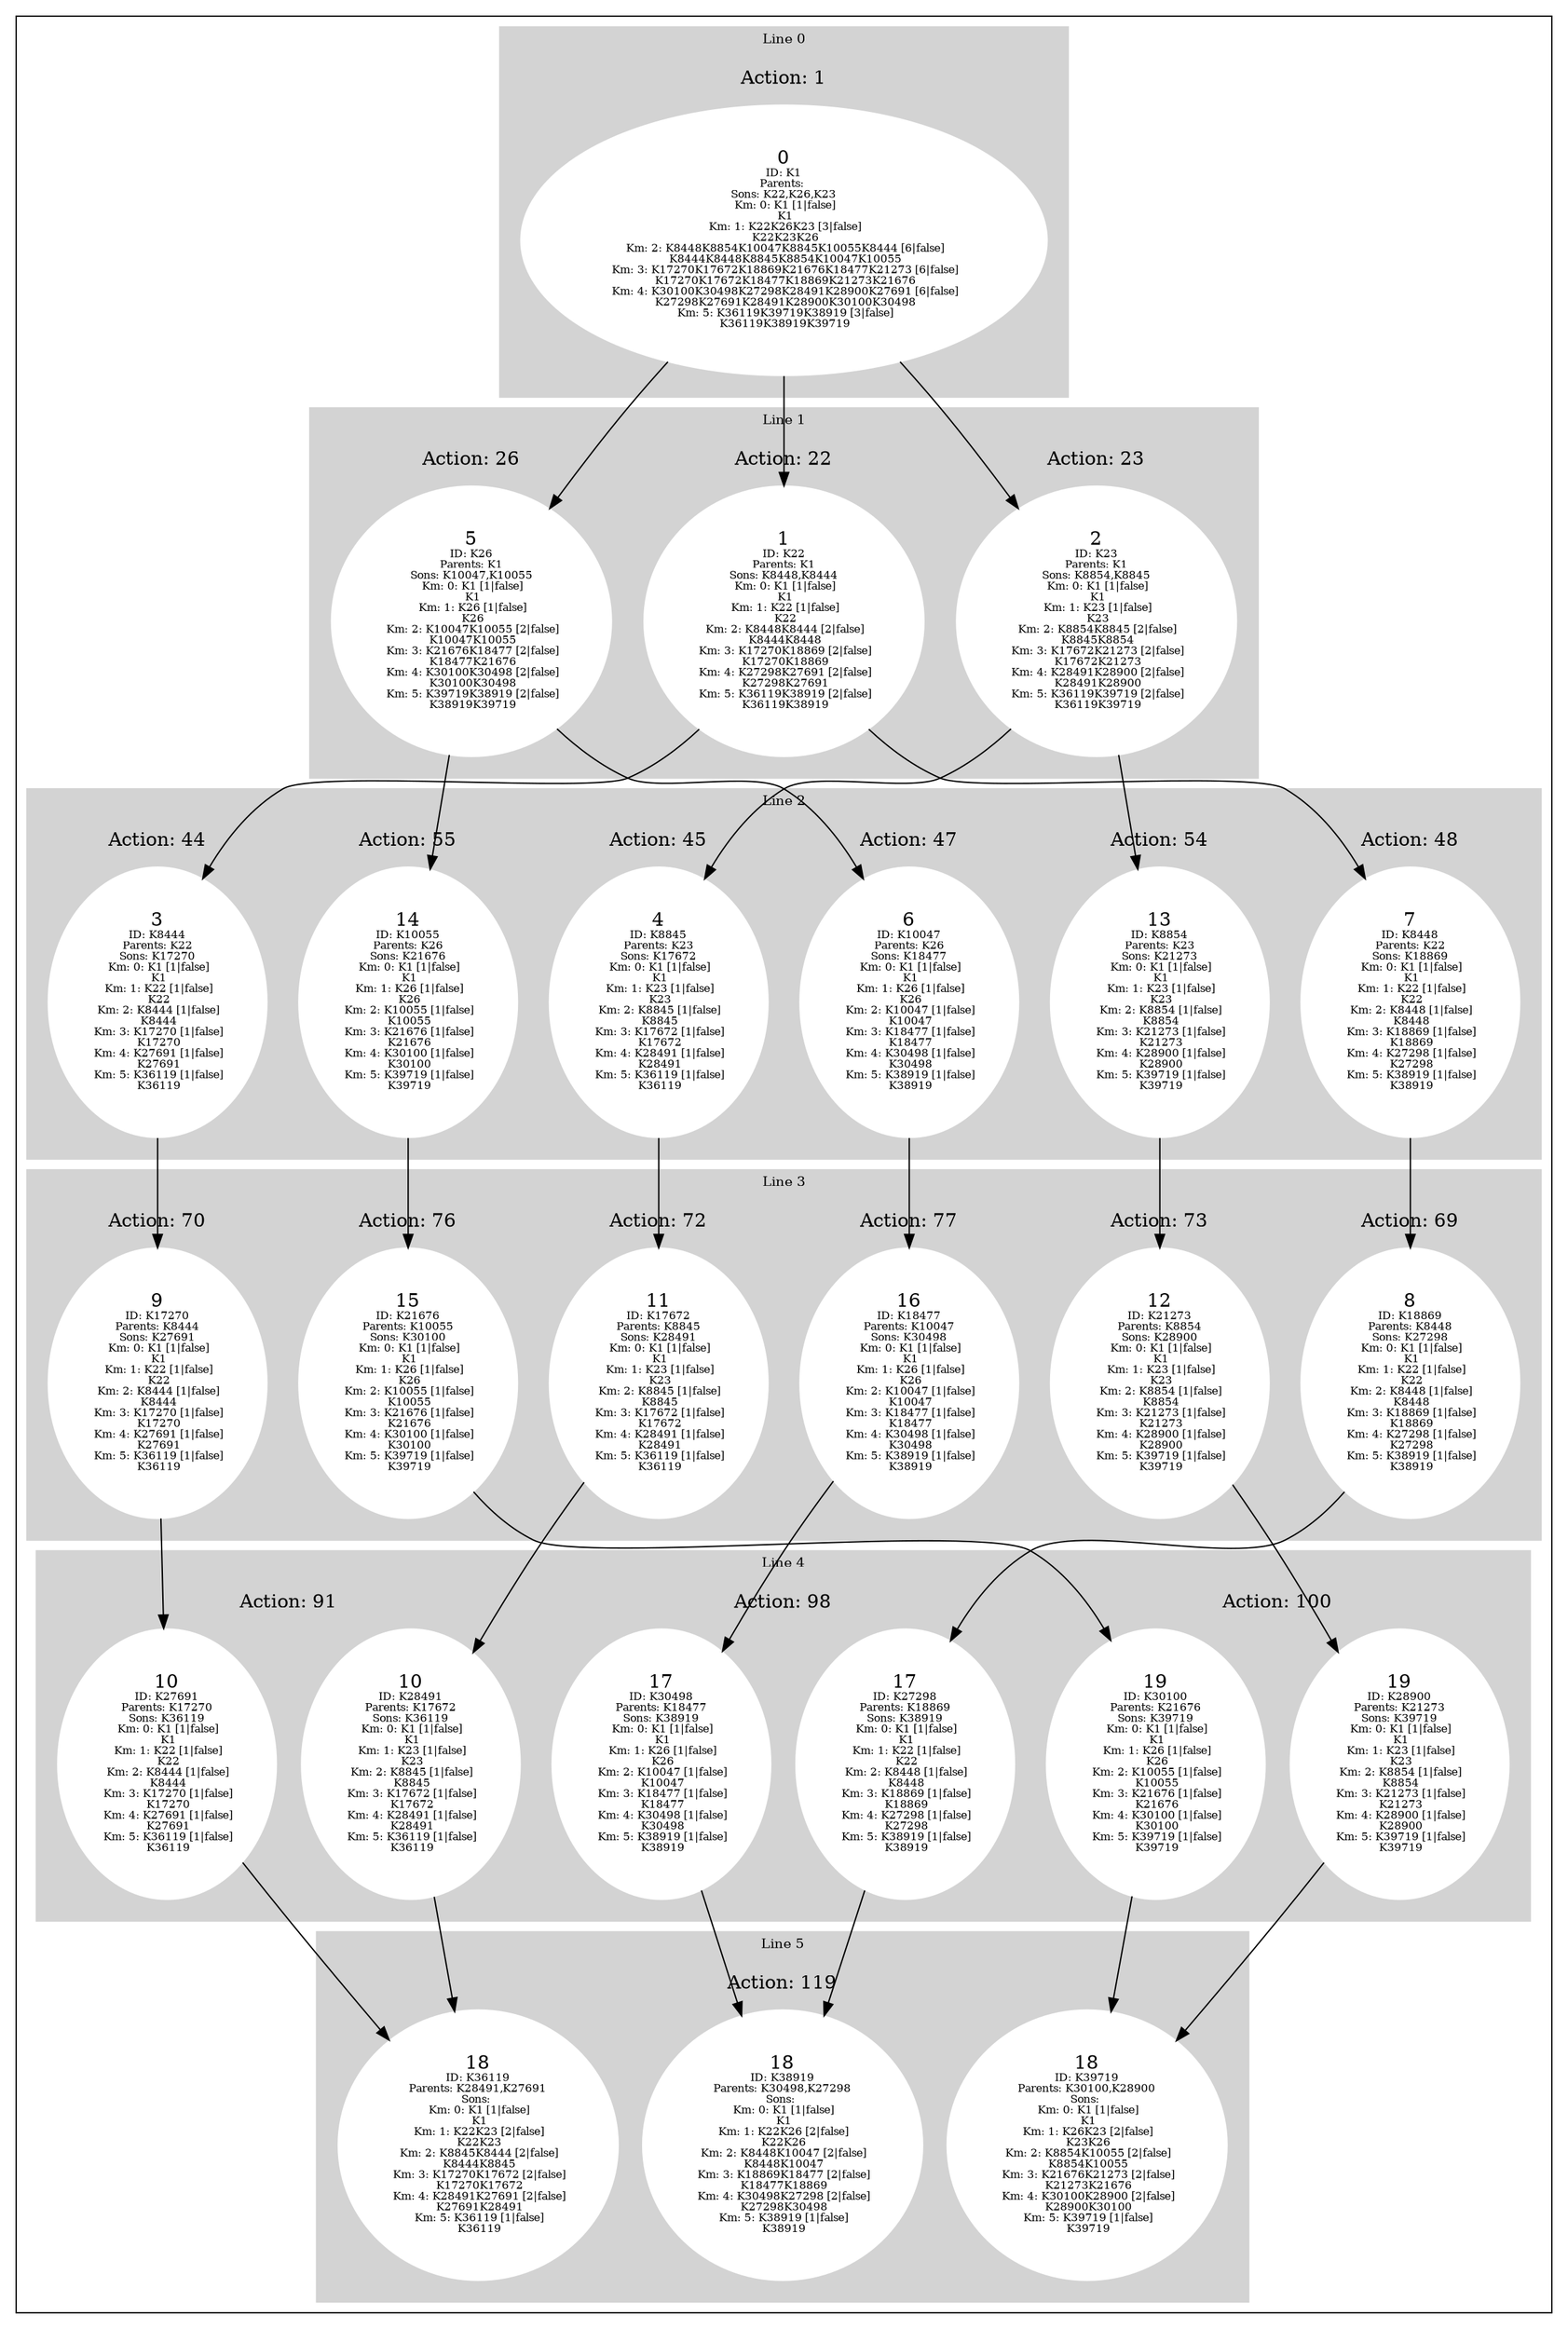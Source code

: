 digraph G {
subgraph cluster_info {
        subgraph cluster_0 {
        style=filled;
        color=lightgrey;
        node [style=filled,color=white];
        subgraph cluster_act_1 {
label = "Action: 1"step_K1 [label=<0<BR /><FONT POINT-SIZE="8">ID: K1</FONT><BR /><FONT POINT-SIZE="8">Parents: </FONT><BR /><FONT POINT-SIZE="8">Sons: K22,K26,K23</FONT><BR /><FONT POINT-SIZE="8"> Km: 0: K1 [1|false]<BR /> K1</FONT><BR /><FONT POINT-SIZE="8"> Km: 1: K22K26K23 [3|false]<BR /> K22K23K26</FONT><BR /><FONT POINT-SIZE="8"> Km: 2: K8448K8854K10047K8845K10055K8444 [6|false]<BR /> K8444K8448K8845K8854K10047K10055</FONT><BR /><FONT POINT-SIZE="8"> Km: 3: K17270K17672K18869K21676K18477K21273 [6|false]<BR /> K17270K17672K18477K18869K21273K21676</FONT><BR /><FONT POINT-SIZE="8"> Km: 4: K30100K30498K27298K28491K28900K27691 [6|false]<BR /> K27298K27691K28491K28900K30100K30498</FONT><BR /><FONT POINT-SIZE="8"> Km: 5: K36119K39719K38919 [3|false]<BR /> K36119K38919K39719</FONT>>]
}

        fontsize="10"
        label = "Line 0";
        }

        subgraph cluster_4 {
        style=filled;
        color=lightgrey;
        node [style=filled,color=white];
        subgraph cluster_act_100 {
label = "Action: 100"step_K30100 [label=<19<BR /><FONT POINT-SIZE="8">ID: K30100</FONT><BR /><FONT POINT-SIZE="8">Parents: K21676</FONT><BR /><FONT POINT-SIZE="8">Sons: K39719</FONT><BR /><FONT POINT-SIZE="8"> Km: 0: K1 [1|false]<BR /> K1</FONT><BR /><FONT POINT-SIZE="8"> Km: 1: K26 [1|false]<BR /> K26</FONT><BR /><FONT POINT-SIZE="8"> Km: 2: K10055 [1|false]<BR /> K10055</FONT><BR /><FONT POINT-SIZE="8"> Km: 3: K21676 [1|false]<BR /> K21676</FONT><BR /><FONT POINT-SIZE="8"> Km: 4: K30100 [1|false]<BR /> K30100</FONT><BR /><FONT POINT-SIZE="8"> Km: 5: K39719 [1|false]<BR /> K39719</FONT>>]
step_K28900 [label=<19<BR /><FONT POINT-SIZE="8">ID: K28900</FONT><BR /><FONT POINT-SIZE="8">Parents: K21273</FONT><BR /><FONT POINT-SIZE="8">Sons: K39719</FONT><BR /><FONT POINT-SIZE="8"> Km: 0: K1 [1|false]<BR /> K1</FONT><BR /><FONT POINT-SIZE="8"> Km: 1: K23 [1|false]<BR /> K23</FONT><BR /><FONT POINT-SIZE="8"> Km: 2: K8854 [1|false]<BR /> K8854</FONT><BR /><FONT POINT-SIZE="8"> Km: 3: K21273 [1|false]<BR /> K21273</FONT><BR /><FONT POINT-SIZE="8"> Km: 4: K28900 [1|false]<BR /> K28900</FONT><BR /><FONT POINT-SIZE="8"> Km: 5: K39719 [1|false]<BR /> K39719</FONT>>]
}
subgraph cluster_act_98 {
label = "Action: 98"step_K30498 [label=<17<BR /><FONT POINT-SIZE="8">ID: K30498</FONT><BR /><FONT POINT-SIZE="8">Parents: K18477</FONT><BR /><FONT POINT-SIZE="8">Sons: K38919</FONT><BR /><FONT POINT-SIZE="8"> Km: 0: K1 [1|false]<BR /> K1</FONT><BR /><FONT POINT-SIZE="8"> Km: 1: K26 [1|false]<BR /> K26</FONT><BR /><FONT POINT-SIZE="8"> Km: 2: K10047 [1|false]<BR /> K10047</FONT><BR /><FONT POINT-SIZE="8"> Km: 3: K18477 [1|false]<BR /> K18477</FONT><BR /><FONT POINT-SIZE="8"> Km: 4: K30498 [1|false]<BR /> K30498</FONT><BR /><FONT POINT-SIZE="8"> Km: 5: K38919 [1|false]<BR /> K38919</FONT>>]
step_K27298 [label=<17<BR /><FONT POINT-SIZE="8">ID: K27298</FONT><BR /><FONT POINT-SIZE="8">Parents: K18869</FONT><BR /><FONT POINT-SIZE="8">Sons: K38919</FONT><BR /><FONT POINT-SIZE="8"> Km: 0: K1 [1|false]<BR /> K1</FONT><BR /><FONT POINT-SIZE="8"> Km: 1: K22 [1|false]<BR /> K22</FONT><BR /><FONT POINT-SIZE="8"> Km: 2: K8448 [1|false]<BR /> K8448</FONT><BR /><FONT POINT-SIZE="8"> Km: 3: K18869 [1|false]<BR /> K18869</FONT><BR /><FONT POINT-SIZE="8"> Km: 4: K27298 [1|false]<BR /> K27298</FONT><BR /><FONT POINT-SIZE="8"> Km: 5: K38919 [1|false]<BR /> K38919</FONT>>]
}
subgraph cluster_act_98 {
label = "Action: 98"step_K30498 [label=<17<BR /><FONT POINT-SIZE="8">ID: K30498</FONT><BR /><FONT POINT-SIZE="8">Parents: K18477</FONT><BR /><FONT POINT-SIZE="8">Sons: K38919</FONT><BR /><FONT POINT-SIZE="8"> Km: 0: K1 [1|false]<BR /> K1</FONT><BR /><FONT POINT-SIZE="8"> Km: 1: K26 [1|false]<BR /> K26</FONT><BR /><FONT POINT-SIZE="8"> Km: 2: K10047 [1|false]<BR /> K10047</FONT><BR /><FONT POINT-SIZE="8"> Km: 3: K18477 [1|false]<BR /> K18477</FONT><BR /><FONT POINT-SIZE="8"> Km: 4: K30498 [1|false]<BR /> K30498</FONT><BR /><FONT POINT-SIZE="8"> Km: 5: K38919 [1|false]<BR /> K38919</FONT>>]
step_K27298 [label=<17<BR /><FONT POINT-SIZE="8">ID: K27298</FONT><BR /><FONT POINT-SIZE="8">Parents: K18869</FONT><BR /><FONT POINT-SIZE="8">Sons: K38919</FONT><BR /><FONT POINT-SIZE="8"> Km: 0: K1 [1|false]<BR /> K1</FONT><BR /><FONT POINT-SIZE="8"> Km: 1: K22 [1|false]<BR /> K22</FONT><BR /><FONT POINT-SIZE="8"> Km: 2: K8448 [1|false]<BR /> K8448</FONT><BR /><FONT POINT-SIZE="8"> Km: 3: K18869 [1|false]<BR /> K18869</FONT><BR /><FONT POINT-SIZE="8"> Km: 4: K27298 [1|false]<BR /> K27298</FONT><BR /><FONT POINT-SIZE="8"> Km: 5: K38919 [1|false]<BR /> K38919</FONT>>]
}
subgraph cluster_act_91 {
label = "Action: 91"step_K28491 [label=<10<BR /><FONT POINT-SIZE="8">ID: K28491</FONT><BR /><FONT POINT-SIZE="8">Parents: K17672</FONT><BR /><FONT POINT-SIZE="8">Sons: K36119</FONT><BR /><FONT POINT-SIZE="8"> Km: 0: K1 [1|false]<BR /> K1</FONT><BR /><FONT POINT-SIZE="8"> Km: 1: K23 [1|false]<BR /> K23</FONT><BR /><FONT POINT-SIZE="8"> Km: 2: K8845 [1|false]<BR /> K8845</FONT><BR /><FONT POINT-SIZE="8"> Km: 3: K17672 [1|false]<BR /> K17672</FONT><BR /><FONT POINT-SIZE="8"> Km: 4: K28491 [1|false]<BR /> K28491</FONT><BR /><FONT POINT-SIZE="8"> Km: 5: K36119 [1|false]<BR /> K36119</FONT>>]
step_K27691 [label=<10<BR /><FONT POINT-SIZE="8">ID: K27691</FONT><BR /><FONT POINT-SIZE="8">Parents: K17270</FONT><BR /><FONT POINT-SIZE="8">Sons: K36119</FONT><BR /><FONT POINT-SIZE="8"> Km: 0: K1 [1|false]<BR /> K1</FONT><BR /><FONT POINT-SIZE="8"> Km: 1: K22 [1|false]<BR /> K22</FONT><BR /><FONT POINT-SIZE="8"> Km: 2: K8444 [1|false]<BR /> K8444</FONT><BR /><FONT POINT-SIZE="8"> Km: 3: K17270 [1|false]<BR /> K17270</FONT><BR /><FONT POINT-SIZE="8"> Km: 4: K27691 [1|false]<BR /> K27691</FONT><BR /><FONT POINT-SIZE="8"> Km: 5: K36119 [1|false]<BR /> K36119</FONT>>]
}
subgraph cluster_act_100 {
label = "Action: 100"step_K30100 [label=<19<BR /><FONT POINT-SIZE="8">ID: K30100</FONT><BR /><FONT POINT-SIZE="8">Parents: K21676</FONT><BR /><FONT POINT-SIZE="8">Sons: K39719</FONT><BR /><FONT POINT-SIZE="8"> Km: 0: K1 [1|false]<BR /> K1</FONT><BR /><FONT POINT-SIZE="8"> Km: 1: K26 [1|false]<BR /> K26</FONT><BR /><FONT POINT-SIZE="8"> Km: 2: K10055 [1|false]<BR /> K10055</FONT><BR /><FONT POINT-SIZE="8"> Km: 3: K21676 [1|false]<BR /> K21676</FONT><BR /><FONT POINT-SIZE="8"> Km: 4: K30100 [1|false]<BR /> K30100</FONT><BR /><FONT POINT-SIZE="8"> Km: 5: K39719 [1|false]<BR /> K39719</FONT>>]
step_K28900 [label=<19<BR /><FONT POINT-SIZE="8">ID: K28900</FONT><BR /><FONT POINT-SIZE="8">Parents: K21273</FONT><BR /><FONT POINT-SIZE="8">Sons: K39719</FONT><BR /><FONT POINT-SIZE="8"> Km: 0: K1 [1|false]<BR /> K1</FONT><BR /><FONT POINT-SIZE="8"> Km: 1: K23 [1|false]<BR /> K23</FONT><BR /><FONT POINT-SIZE="8"> Km: 2: K8854 [1|false]<BR /> K8854</FONT><BR /><FONT POINT-SIZE="8"> Km: 3: K21273 [1|false]<BR /> K21273</FONT><BR /><FONT POINT-SIZE="8"> Km: 4: K28900 [1|false]<BR /> K28900</FONT><BR /><FONT POINT-SIZE="8"> Km: 5: K39719 [1|false]<BR /> K39719</FONT>>]
}
subgraph cluster_act_91 {
label = "Action: 91"step_K28491 [label=<10<BR /><FONT POINT-SIZE="8">ID: K28491</FONT><BR /><FONT POINT-SIZE="8">Parents: K17672</FONT><BR /><FONT POINT-SIZE="8">Sons: K36119</FONT><BR /><FONT POINT-SIZE="8"> Km: 0: K1 [1|false]<BR /> K1</FONT><BR /><FONT POINT-SIZE="8"> Km: 1: K23 [1|false]<BR /> K23</FONT><BR /><FONT POINT-SIZE="8"> Km: 2: K8845 [1|false]<BR /> K8845</FONT><BR /><FONT POINT-SIZE="8"> Km: 3: K17672 [1|false]<BR /> K17672</FONT><BR /><FONT POINT-SIZE="8"> Km: 4: K28491 [1|false]<BR /> K28491</FONT><BR /><FONT POINT-SIZE="8"> Km: 5: K36119 [1|false]<BR /> K36119</FONT>>]
step_K27691 [label=<10<BR /><FONT POINT-SIZE="8">ID: K27691</FONT><BR /><FONT POINT-SIZE="8">Parents: K17270</FONT><BR /><FONT POINT-SIZE="8">Sons: K36119</FONT><BR /><FONT POINT-SIZE="8"> Km: 0: K1 [1|false]<BR /> K1</FONT><BR /><FONT POINT-SIZE="8"> Km: 1: K22 [1|false]<BR /> K22</FONT><BR /><FONT POINT-SIZE="8"> Km: 2: K8444 [1|false]<BR /> K8444</FONT><BR /><FONT POINT-SIZE="8"> Km: 3: K17270 [1|false]<BR /> K17270</FONT><BR /><FONT POINT-SIZE="8"> Km: 4: K27691 [1|false]<BR /> K27691</FONT><BR /><FONT POINT-SIZE="8"> Km: 5: K36119 [1|false]<BR /> K36119</FONT>>]
}

        fontsize="10"
        label = "Line 4";
        }

        subgraph cluster_2 {
        style=filled;
        color=lightgrey;
        node [style=filled,color=white];
        subgraph cluster_act_48 {
label = "Action: 48"step_K8448 [label=<7<BR /><FONT POINT-SIZE="8">ID: K8448</FONT><BR /><FONT POINT-SIZE="8">Parents: K22</FONT><BR /><FONT POINT-SIZE="8">Sons: K18869</FONT><BR /><FONT POINT-SIZE="8"> Km: 0: K1 [1|false]<BR /> K1</FONT><BR /><FONT POINT-SIZE="8"> Km: 1: K22 [1|false]<BR /> K22</FONT><BR /><FONT POINT-SIZE="8"> Km: 2: K8448 [1|false]<BR /> K8448</FONT><BR /><FONT POINT-SIZE="8"> Km: 3: K18869 [1|false]<BR /> K18869</FONT><BR /><FONT POINT-SIZE="8"> Km: 4: K27298 [1|false]<BR /> K27298</FONT><BR /><FONT POINT-SIZE="8"> Km: 5: K38919 [1|false]<BR /> K38919</FONT>>]
}
subgraph cluster_act_54 {
label = "Action: 54"step_K8854 [label=<13<BR /><FONT POINT-SIZE="8">ID: K8854</FONT><BR /><FONT POINT-SIZE="8">Parents: K23</FONT><BR /><FONT POINT-SIZE="8">Sons: K21273</FONT><BR /><FONT POINT-SIZE="8"> Km: 0: K1 [1|false]<BR /> K1</FONT><BR /><FONT POINT-SIZE="8"> Km: 1: K23 [1|false]<BR /> K23</FONT><BR /><FONT POINT-SIZE="8"> Km: 2: K8854 [1|false]<BR /> K8854</FONT><BR /><FONT POINT-SIZE="8"> Km: 3: K21273 [1|false]<BR /> K21273</FONT><BR /><FONT POINT-SIZE="8"> Km: 4: K28900 [1|false]<BR /> K28900</FONT><BR /><FONT POINT-SIZE="8"> Km: 5: K39719 [1|false]<BR /> K39719</FONT>>]
}
subgraph cluster_act_47 {
label = "Action: 47"step_K10047 [label=<6<BR /><FONT POINT-SIZE="8">ID: K10047</FONT><BR /><FONT POINT-SIZE="8">Parents: K26</FONT><BR /><FONT POINT-SIZE="8">Sons: K18477</FONT><BR /><FONT POINT-SIZE="8"> Km: 0: K1 [1|false]<BR /> K1</FONT><BR /><FONT POINT-SIZE="8"> Km: 1: K26 [1|false]<BR /> K26</FONT><BR /><FONT POINT-SIZE="8"> Km: 2: K10047 [1|false]<BR /> K10047</FONT><BR /><FONT POINT-SIZE="8"> Km: 3: K18477 [1|false]<BR /> K18477</FONT><BR /><FONT POINT-SIZE="8"> Km: 4: K30498 [1|false]<BR /> K30498</FONT><BR /><FONT POINT-SIZE="8"> Km: 5: K38919 [1|false]<BR /> K38919</FONT>>]
}
subgraph cluster_act_45 {
label = "Action: 45"step_K8845 [label=<4<BR /><FONT POINT-SIZE="8">ID: K8845</FONT><BR /><FONT POINT-SIZE="8">Parents: K23</FONT><BR /><FONT POINT-SIZE="8">Sons: K17672</FONT><BR /><FONT POINT-SIZE="8"> Km: 0: K1 [1|false]<BR /> K1</FONT><BR /><FONT POINT-SIZE="8"> Km: 1: K23 [1|false]<BR /> K23</FONT><BR /><FONT POINT-SIZE="8"> Km: 2: K8845 [1|false]<BR /> K8845</FONT><BR /><FONT POINT-SIZE="8"> Km: 3: K17672 [1|false]<BR /> K17672</FONT><BR /><FONT POINT-SIZE="8"> Km: 4: K28491 [1|false]<BR /> K28491</FONT><BR /><FONT POINT-SIZE="8"> Km: 5: K36119 [1|false]<BR /> K36119</FONT>>]
}
subgraph cluster_act_55 {
label = "Action: 55"step_K10055 [label=<14<BR /><FONT POINT-SIZE="8">ID: K10055</FONT><BR /><FONT POINT-SIZE="8">Parents: K26</FONT><BR /><FONT POINT-SIZE="8">Sons: K21676</FONT><BR /><FONT POINT-SIZE="8"> Km: 0: K1 [1|false]<BR /> K1</FONT><BR /><FONT POINT-SIZE="8"> Km: 1: K26 [1|false]<BR /> K26</FONT><BR /><FONT POINT-SIZE="8"> Km: 2: K10055 [1|false]<BR /> K10055</FONT><BR /><FONT POINT-SIZE="8"> Km: 3: K21676 [1|false]<BR /> K21676</FONT><BR /><FONT POINT-SIZE="8"> Km: 4: K30100 [1|false]<BR /> K30100</FONT><BR /><FONT POINT-SIZE="8"> Km: 5: K39719 [1|false]<BR /> K39719</FONT>>]
}
subgraph cluster_act_44 {
label = "Action: 44"step_K8444 [label=<3<BR /><FONT POINT-SIZE="8">ID: K8444</FONT><BR /><FONT POINT-SIZE="8">Parents: K22</FONT><BR /><FONT POINT-SIZE="8">Sons: K17270</FONT><BR /><FONT POINT-SIZE="8"> Km: 0: K1 [1|false]<BR /> K1</FONT><BR /><FONT POINT-SIZE="8"> Km: 1: K22 [1|false]<BR /> K22</FONT><BR /><FONT POINT-SIZE="8"> Km: 2: K8444 [1|false]<BR /> K8444</FONT><BR /><FONT POINT-SIZE="8"> Km: 3: K17270 [1|false]<BR /> K17270</FONT><BR /><FONT POINT-SIZE="8"> Km: 4: K27691 [1|false]<BR /> K27691</FONT><BR /><FONT POINT-SIZE="8"> Km: 5: K36119 [1|false]<BR /> K36119</FONT>>]
}

        fontsize="10"
        label = "Line 2";
        }

        subgraph cluster_3 {
        style=filled;
        color=lightgrey;
        node [style=filled,color=white];
        subgraph cluster_act_70 {
label = "Action: 70"step_K17270 [label=<9<BR /><FONT POINT-SIZE="8">ID: K17270</FONT><BR /><FONT POINT-SIZE="8">Parents: K8444</FONT><BR /><FONT POINT-SIZE="8">Sons: K27691</FONT><BR /><FONT POINT-SIZE="8"> Km: 0: K1 [1|false]<BR /> K1</FONT><BR /><FONT POINT-SIZE="8"> Km: 1: K22 [1|false]<BR /> K22</FONT><BR /><FONT POINT-SIZE="8"> Km: 2: K8444 [1|false]<BR /> K8444</FONT><BR /><FONT POINT-SIZE="8"> Km: 3: K17270 [1|false]<BR /> K17270</FONT><BR /><FONT POINT-SIZE="8"> Km: 4: K27691 [1|false]<BR /> K27691</FONT><BR /><FONT POINT-SIZE="8"> Km: 5: K36119 [1|false]<BR /> K36119</FONT>>]
}
subgraph cluster_act_72 {
label = "Action: 72"step_K17672 [label=<11<BR /><FONT POINT-SIZE="8">ID: K17672</FONT><BR /><FONT POINT-SIZE="8">Parents: K8845</FONT><BR /><FONT POINT-SIZE="8">Sons: K28491</FONT><BR /><FONT POINT-SIZE="8"> Km: 0: K1 [1|false]<BR /> K1</FONT><BR /><FONT POINT-SIZE="8"> Km: 1: K23 [1|false]<BR /> K23</FONT><BR /><FONT POINT-SIZE="8"> Km: 2: K8845 [1|false]<BR /> K8845</FONT><BR /><FONT POINT-SIZE="8"> Km: 3: K17672 [1|false]<BR /> K17672</FONT><BR /><FONT POINT-SIZE="8"> Km: 4: K28491 [1|false]<BR /> K28491</FONT><BR /><FONT POINT-SIZE="8"> Km: 5: K36119 [1|false]<BR /> K36119</FONT>>]
}
subgraph cluster_act_69 {
label = "Action: 69"step_K18869 [label=<8<BR /><FONT POINT-SIZE="8">ID: K18869</FONT><BR /><FONT POINT-SIZE="8">Parents: K8448</FONT><BR /><FONT POINT-SIZE="8">Sons: K27298</FONT><BR /><FONT POINT-SIZE="8"> Km: 0: K1 [1|false]<BR /> K1</FONT><BR /><FONT POINT-SIZE="8"> Km: 1: K22 [1|false]<BR /> K22</FONT><BR /><FONT POINT-SIZE="8"> Km: 2: K8448 [1|false]<BR /> K8448</FONT><BR /><FONT POINT-SIZE="8"> Km: 3: K18869 [1|false]<BR /> K18869</FONT><BR /><FONT POINT-SIZE="8"> Km: 4: K27298 [1|false]<BR /> K27298</FONT><BR /><FONT POINT-SIZE="8"> Km: 5: K38919 [1|false]<BR /> K38919</FONT>>]
}
subgraph cluster_act_76 {
label = "Action: 76"step_K21676 [label=<15<BR /><FONT POINT-SIZE="8">ID: K21676</FONT><BR /><FONT POINT-SIZE="8">Parents: K10055</FONT><BR /><FONT POINT-SIZE="8">Sons: K30100</FONT><BR /><FONT POINT-SIZE="8"> Km: 0: K1 [1|false]<BR /> K1</FONT><BR /><FONT POINT-SIZE="8"> Km: 1: K26 [1|false]<BR /> K26</FONT><BR /><FONT POINT-SIZE="8"> Km: 2: K10055 [1|false]<BR /> K10055</FONT><BR /><FONT POINT-SIZE="8"> Km: 3: K21676 [1|false]<BR /> K21676</FONT><BR /><FONT POINT-SIZE="8"> Km: 4: K30100 [1|false]<BR /> K30100</FONT><BR /><FONT POINT-SIZE="8"> Km: 5: K39719 [1|false]<BR /> K39719</FONT>>]
}
subgraph cluster_act_77 {
label = "Action: 77"step_K18477 [label=<16<BR /><FONT POINT-SIZE="8">ID: K18477</FONT><BR /><FONT POINT-SIZE="8">Parents: K10047</FONT><BR /><FONT POINT-SIZE="8">Sons: K30498</FONT><BR /><FONT POINT-SIZE="8"> Km: 0: K1 [1|false]<BR /> K1</FONT><BR /><FONT POINT-SIZE="8"> Km: 1: K26 [1|false]<BR /> K26</FONT><BR /><FONT POINT-SIZE="8"> Km: 2: K10047 [1|false]<BR /> K10047</FONT><BR /><FONT POINT-SIZE="8"> Km: 3: K18477 [1|false]<BR /> K18477</FONT><BR /><FONT POINT-SIZE="8"> Km: 4: K30498 [1|false]<BR /> K30498</FONT><BR /><FONT POINT-SIZE="8"> Km: 5: K38919 [1|false]<BR /> K38919</FONT>>]
}
subgraph cluster_act_73 {
label = "Action: 73"step_K21273 [label=<12<BR /><FONT POINT-SIZE="8">ID: K21273</FONT><BR /><FONT POINT-SIZE="8">Parents: K8854</FONT><BR /><FONT POINT-SIZE="8">Sons: K28900</FONT><BR /><FONT POINT-SIZE="8"> Km: 0: K1 [1|false]<BR /> K1</FONT><BR /><FONT POINT-SIZE="8"> Km: 1: K23 [1|false]<BR /> K23</FONT><BR /><FONT POINT-SIZE="8"> Km: 2: K8854 [1|false]<BR /> K8854</FONT><BR /><FONT POINT-SIZE="8"> Km: 3: K21273 [1|false]<BR /> K21273</FONT><BR /><FONT POINT-SIZE="8"> Km: 4: K28900 [1|false]<BR /> K28900</FONT><BR /><FONT POINT-SIZE="8"> Km: 5: K39719 [1|false]<BR /> K39719</FONT>>]
}

        fontsize="10"
        label = "Line 3";
        }

        subgraph cluster_5 {
        style=filled;
        color=lightgrey;
        node [style=filled,color=white];
        subgraph cluster_act_119 {
label = "Action: 119"step_K36119 [label=<18<BR /><FONT POINT-SIZE="8">ID: K36119</FONT><BR /><FONT POINT-SIZE="8">Parents: K28491,K27691</FONT><BR /><FONT POINT-SIZE="8">Sons: </FONT><BR /><FONT POINT-SIZE="8"> Km: 0: K1 [1|false]<BR /> K1</FONT><BR /><FONT POINT-SIZE="8"> Km: 1: K22K23 [2|false]<BR /> K22K23</FONT><BR /><FONT POINT-SIZE="8"> Km: 2: K8845K8444 [2|false]<BR /> K8444K8845</FONT><BR /><FONT POINT-SIZE="8"> Km: 3: K17270K17672 [2|false]<BR /> K17270K17672</FONT><BR /><FONT POINT-SIZE="8"> Km: 4: K28491K27691 [2|false]<BR /> K27691K28491</FONT><BR /><FONT POINT-SIZE="8"> Km: 5: K36119 [1|false]<BR /> K36119</FONT>>]
step_K39719 [label=<18<BR /><FONT POINT-SIZE="8">ID: K39719</FONT><BR /><FONT POINT-SIZE="8">Parents: K30100,K28900</FONT><BR /><FONT POINT-SIZE="8">Sons: </FONT><BR /><FONT POINT-SIZE="8"> Km: 0: K1 [1|false]<BR /> K1</FONT><BR /><FONT POINT-SIZE="8"> Km: 1: K26K23 [2|false]<BR /> K23K26</FONT><BR /><FONT POINT-SIZE="8"> Km: 2: K8854K10055 [2|false]<BR /> K8854K10055</FONT><BR /><FONT POINT-SIZE="8"> Km: 3: K21676K21273 [2|false]<BR /> K21273K21676</FONT><BR /><FONT POINT-SIZE="8"> Km: 4: K30100K28900 [2|false]<BR /> K28900K30100</FONT><BR /><FONT POINT-SIZE="8"> Km: 5: K39719 [1|false]<BR /> K39719</FONT>>]
step_K38919 [label=<18<BR /><FONT POINT-SIZE="8">ID: K38919</FONT><BR /><FONT POINT-SIZE="8">Parents: K30498,K27298</FONT><BR /><FONT POINT-SIZE="8">Sons: </FONT><BR /><FONT POINT-SIZE="8"> Km: 0: K1 [1|false]<BR /> K1</FONT><BR /><FONT POINT-SIZE="8"> Km: 1: K22K26 [2|false]<BR /> K22K26</FONT><BR /><FONT POINT-SIZE="8"> Km: 2: K8448K10047 [2|false]<BR /> K8448K10047</FONT><BR /><FONT POINT-SIZE="8"> Km: 3: K18869K18477 [2|false]<BR /> K18477K18869</FONT><BR /><FONT POINT-SIZE="8"> Km: 4: K30498K27298 [2|false]<BR /> K27298K30498</FONT><BR /><FONT POINT-SIZE="8"> Km: 5: K38919 [1|false]<BR /> K38919</FONT>>]
}
subgraph cluster_act_119 {
label = "Action: 119"step_K36119 [label=<18<BR /><FONT POINT-SIZE="8">ID: K36119</FONT><BR /><FONT POINT-SIZE="8">Parents: K28491,K27691</FONT><BR /><FONT POINT-SIZE="8">Sons: </FONT><BR /><FONT POINT-SIZE="8"> Km: 0: K1 [1|false]<BR /> K1</FONT><BR /><FONT POINT-SIZE="8"> Km: 1: K22K23 [2|false]<BR /> K22K23</FONT><BR /><FONT POINT-SIZE="8"> Km: 2: K8845K8444 [2|false]<BR /> K8444K8845</FONT><BR /><FONT POINT-SIZE="8"> Km: 3: K17270K17672 [2|false]<BR /> K17270K17672</FONT><BR /><FONT POINT-SIZE="8"> Km: 4: K28491K27691 [2|false]<BR /> K27691K28491</FONT><BR /><FONT POINT-SIZE="8"> Km: 5: K36119 [1|false]<BR /> K36119</FONT>>]
step_K39719 [label=<18<BR /><FONT POINT-SIZE="8">ID: K39719</FONT><BR /><FONT POINT-SIZE="8">Parents: K30100,K28900</FONT><BR /><FONT POINT-SIZE="8">Sons: </FONT><BR /><FONT POINT-SIZE="8"> Km: 0: K1 [1|false]<BR /> K1</FONT><BR /><FONT POINT-SIZE="8"> Km: 1: K26K23 [2|false]<BR /> K23K26</FONT><BR /><FONT POINT-SIZE="8"> Km: 2: K8854K10055 [2|false]<BR /> K8854K10055</FONT><BR /><FONT POINT-SIZE="8"> Km: 3: K21676K21273 [2|false]<BR /> K21273K21676</FONT><BR /><FONT POINT-SIZE="8"> Km: 4: K30100K28900 [2|false]<BR /> K28900K30100</FONT><BR /><FONT POINT-SIZE="8"> Km: 5: K39719 [1|false]<BR /> K39719</FONT>>]
step_K38919 [label=<18<BR /><FONT POINT-SIZE="8">ID: K38919</FONT><BR /><FONT POINT-SIZE="8">Parents: K30498,K27298</FONT><BR /><FONT POINT-SIZE="8">Sons: </FONT><BR /><FONT POINT-SIZE="8"> Km: 0: K1 [1|false]<BR /> K1</FONT><BR /><FONT POINT-SIZE="8"> Km: 1: K22K26 [2|false]<BR /> K22K26</FONT><BR /><FONT POINT-SIZE="8"> Km: 2: K8448K10047 [2|false]<BR /> K8448K10047</FONT><BR /><FONT POINT-SIZE="8"> Km: 3: K18869K18477 [2|false]<BR /> K18477K18869</FONT><BR /><FONT POINT-SIZE="8"> Km: 4: K30498K27298 [2|false]<BR /> K27298K30498</FONT><BR /><FONT POINT-SIZE="8"> Km: 5: K38919 [1|false]<BR /> K38919</FONT>>]
}
subgraph cluster_act_119 {
label = "Action: 119"step_K36119 [label=<18<BR /><FONT POINT-SIZE="8">ID: K36119</FONT><BR /><FONT POINT-SIZE="8">Parents: K28491,K27691</FONT><BR /><FONT POINT-SIZE="8">Sons: </FONT><BR /><FONT POINT-SIZE="8"> Km: 0: K1 [1|false]<BR /> K1</FONT><BR /><FONT POINT-SIZE="8"> Km: 1: K22K23 [2|false]<BR /> K22K23</FONT><BR /><FONT POINT-SIZE="8"> Km: 2: K8845K8444 [2|false]<BR /> K8444K8845</FONT><BR /><FONT POINT-SIZE="8"> Km: 3: K17270K17672 [2|false]<BR /> K17270K17672</FONT><BR /><FONT POINT-SIZE="8"> Km: 4: K28491K27691 [2|false]<BR /> K27691K28491</FONT><BR /><FONT POINT-SIZE="8"> Km: 5: K36119 [1|false]<BR /> K36119</FONT>>]
step_K39719 [label=<18<BR /><FONT POINT-SIZE="8">ID: K39719</FONT><BR /><FONT POINT-SIZE="8">Parents: K30100,K28900</FONT><BR /><FONT POINT-SIZE="8">Sons: </FONT><BR /><FONT POINT-SIZE="8"> Km: 0: K1 [1|false]<BR /> K1</FONT><BR /><FONT POINT-SIZE="8"> Km: 1: K26K23 [2|false]<BR /> K23K26</FONT><BR /><FONT POINT-SIZE="8"> Km: 2: K8854K10055 [2|false]<BR /> K8854K10055</FONT><BR /><FONT POINT-SIZE="8"> Km: 3: K21676K21273 [2|false]<BR /> K21273K21676</FONT><BR /><FONT POINT-SIZE="8"> Km: 4: K30100K28900 [2|false]<BR /> K28900K30100</FONT><BR /><FONT POINT-SIZE="8"> Km: 5: K39719 [1|false]<BR /> K39719</FONT>>]
step_K38919 [label=<18<BR /><FONT POINT-SIZE="8">ID: K38919</FONT><BR /><FONT POINT-SIZE="8">Parents: K30498,K27298</FONT><BR /><FONT POINT-SIZE="8">Sons: </FONT><BR /><FONT POINT-SIZE="8"> Km: 0: K1 [1|false]<BR /> K1</FONT><BR /><FONT POINT-SIZE="8"> Km: 1: K22K26 [2|false]<BR /> K22K26</FONT><BR /><FONT POINT-SIZE="8"> Km: 2: K8448K10047 [2|false]<BR /> K8448K10047</FONT><BR /><FONT POINT-SIZE="8"> Km: 3: K18869K18477 [2|false]<BR /> K18477K18869</FONT><BR /><FONT POINT-SIZE="8"> Km: 4: K30498K27298 [2|false]<BR /> K27298K30498</FONT><BR /><FONT POINT-SIZE="8"> Km: 5: K38919 [1|false]<BR /> K38919</FONT>>]
}

        fontsize="10"
        label = "Line 5";
        }

        subgraph cluster_1 {
        style=filled;
        color=lightgrey;
        node [style=filled,color=white];
        subgraph cluster_act_22 {
label = "Action: 22"step_K22 [label=<1<BR /><FONT POINT-SIZE="8">ID: K22</FONT><BR /><FONT POINT-SIZE="8">Parents: K1</FONT><BR /><FONT POINT-SIZE="8">Sons: K8448,K8444</FONT><BR /><FONT POINT-SIZE="8"> Km: 0: K1 [1|false]<BR /> K1</FONT><BR /><FONT POINT-SIZE="8"> Km: 1: K22 [1|false]<BR /> K22</FONT><BR /><FONT POINT-SIZE="8"> Km: 2: K8448K8444 [2|false]<BR /> K8444K8448</FONT><BR /><FONT POINT-SIZE="8"> Km: 3: K17270K18869 [2|false]<BR /> K17270K18869</FONT><BR /><FONT POINT-SIZE="8"> Km: 4: K27298K27691 [2|false]<BR /> K27298K27691</FONT><BR /><FONT POINT-SIZE="8"> Km: 5: K36119K38919 [2|false]<BR /> K36119K38919</FONT>>]
}
subgraph cluster_act_26 {
label = "Action: 26"step_K26 [label=<5<BR /><FONT POINT-SIZE="8">ID: K26</FONT><BR /><FONT POINT-SIZE="8">Parents: K1</FONT><BR /><FONT POINT-SIZE="8">Sons: K10047,K10055</FONT><BR /><FONT POINT-SIZE="8"> Km: 0: K1 [1|false]<BR /> K1</FONT><BR /><FONT POINT-SIZE="8"> Km: 1: K26 [1|false]<BR /> K26</FONT><BR /><FONT POINT-SIZE="8"> Km: 2: K10047K10055 [2|false]<BR /> K10047K10055</FONT><BR /><FONT POINT-SIZE="8"> Km: 3: K21676K18477 [2|false]<BR /> K18477K21676</FONT><BR /><FONT POINT-SIZE="8"> Km: 4: K30100K30498 [2|false]<BR /> K30100K30498</FONT><BR /><FONT POINT-SIZE="8"> Km: 5: K39719K38919 [2|false]<BR /> K38919K39719</FONT>>]
}
subgraph cluster_act_23 {
label = "Action: 23"step_K23 [label=<2<BR /><FONT POINT-SIZE="8">ID: K23</FONT><BR /><FONT POINT-SIZE="8">Parents: K1</FONT><BR /><FONT POINT-SIZE="8">Sons: K8854,K8845</FONT><BR /><FONT POINT-SIZE="8"> Km: 0: K1 [1|false]<BR /> K1</FONT><BR /><FONT POINT-SIZE="8"> Km: 1: K23 [1|false]<BR /> K23</FONT><BR /><FONT POINT-SIZE="8"> Km: 2: K8854K8845 [2|false]<BR /> K8845K8854</FONT><BR /><FONT POINT-SIZE="8"> Km: 3: K17672K21273 [2|false]<BR /> K17672K21273</FONT><BR /><FONT POINT-SIZE="8"> Km: 4: K28491K28900 [2|false]<BR /> K28491K28900</FONT><BR /><FONT POINT-SIZE="8"> Km: 5: K36119K39719 [2|false]<BR /> K36119K39719</FONT>>]
}

        fontsize="10"
        label = "Line 1";
        }
step_K8448 -> step_K18869; 
step_K1 -> step_K22; 
step_K17270 -> step_K27691; 
step_K8845 -> step_K17672; 
step_K22 -> step_K8448; 
step_K23 -> step_K8845; 
step_K8854 -> step_K21273; 
step_K28491 -> step_K36119; 
step_K21273 -> step_K28900; 
step_K17672 -> step_K28491; 
step_K23 -> step_K8854; 
step_K28900 -> step_K39719; 
step_K27691 -> step_K36119; 
step_K10055 -> step_K21676; 
step_K1 -> step_K23; 
step_K10047 -> step_K18477; 
step_K30100 -> step_K39719; 
step_K18869 -> step_K27298; 
step_K26 -> step_K10047; 
step_K22 -> step_K8444; 
step_K8444 -> step_K17270; 
step_K18477 -> step_K30498; 
step_K27298 -> step_K38919; 
step_K30498 -> step_K38919; 
step_K26 -> step_K10055; 
step_K21676 -> step_K30100; 
step_K1 -> step_K26; 
}}
